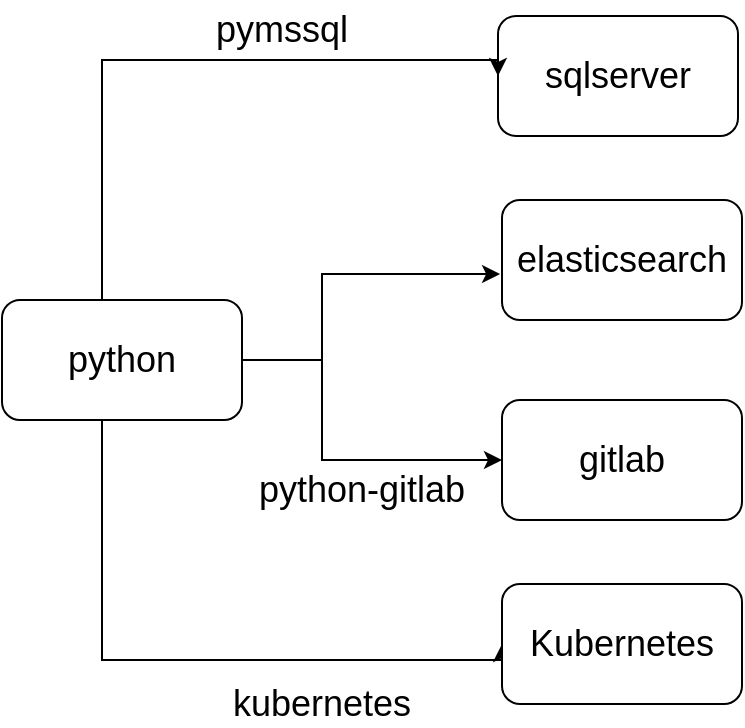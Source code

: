 <mxfile version="10.5.9" type="device"><diagram id="ffCKreLlVnVJFwFnpTyu" name="Page-1"><mxGraphModel dx="824" dy="496" grid="1" gridSize="10" guides="1" tooltips="1" connect="1" arrows="1" fold="1" page="1" pageScale="1" pageWidth="827" pageHeight="1169" math="0" shadow="0"><root><mxCell id="0"/><mxCell id="1" parent="0"/><mxCell id="su2cPpJzbBjwCvjxRJdT-1" value="&lt;font style=&quot;font-size: 18px&quot;&gt;sqlserver&lt;/font&gt;" style="rounded=1;whiteSpace=wrap;html=1;" vertex="1" parent="1"><mxGeometry x="538" y="138" width="120" height="60" as="geometry"/></mxCell><mxCell id="su2cPpJzbBjwCvjxRJdT-2" value="&lt;font style=&quot;font-size: 18px&quot;&gt;elasticsearch&lt;/font&gt;" style="rounded=1;whiteSpace=wrap;html=1;" vertex="1" parent="1"><mxGeometry x="540" y="230" width="120" height="60" as="geometry"/></mxCell><mxCell id="su2cPpJzbBjwCvjxRJdT-3" value="&lt;font style=&quot;font-size: 18px&quot;&gt;gitlab&lt;/font&gt;" style="rounded=1;whiteSpace=wrap;html=1;" vertex="1" parent="1"><mxGeometry x="540" y="330" width="120" height="60" as="geometry"/></mxCell><mxCell id="su2cPpJzbBjwCvjxRJdT-11" style="edgeStyle=orthogonalEdgeStyle;rounded=0;orthogonalLoop=1;jettySize=auto;html=1;entryX=-0.008;entryY=0.617;entryDx=0;entryDy=0;entryPerimeter=0;" edge="1" parent="1" source="su2cPpJzbBjwCvjxRJdT-4" target="su2cPpJzbBjwCvjxRJdT-2"><mxGeometry relative="1" as="geometry"><Array as="points"><mxPoint x="450" y="310"/><mxPoint x="450" y="267"/></Array></mxGeometry></mxCell><mxCell id="su2cPpJzbBjwCvjxRJdT-12" style="edgeStyle=orthogonalEdgeStyle;rounded=0;orthogonalLoop=1;jettySize=auto;html=1;entryX=0;entryY=0.5;entryDx=0;entryDy=0;" edge="1" parent="1" source="su2cPpJzbBjwCvjxRJdT-4" target="su2cPpJzbBjwCvjxRJdT-3"><mxGeometry relative="1" as="geometry"><Array as="points"><mxPoint x="450" y="310"/><mxPoint x="450" y="360"/></Array></mxGeometry></mxCell><mxCell id="su2cPpJzbBjwCvjxRJdT-13" style="edgeStyle=orthogonalEdgeStyle;rounded=0;orthogonalLoop=1;jettySize=auto;html=1;entryX=0;entryY=0.5;entryDx=0;entryDy=0;" edge="1" parent="1" source="su2cPpJzbBjwCvjxRJdT-4" target="su2cPpJzbBjwCvjxRJdT-1"><mxGeometry relative="1" as="geometry"><Array as="points"><mxPoint x="340" y="160"/></Array></mxGeometry></mxCell><mxCell id="su2cPpJzbBjwCvjxRJdT-14" style="edgeStyle=orthogonalEdgeStyle;rounded=0;orthogonalLoop=1;jettySize=auto;html=1;entryX=0;entryY=0.5;entryDx=0;entryDy=0;" edge="1" parent="1" source="su2cPpJzbBjwCvjxRJdT-4" target="su2cPpJzbBjwCvjxRJdT-10"><mxGeometry relative="1" as="geometry"><Array as="points"><mxPoint x="340" y="460"/></Array></mxGeometry></mxCell><mxCell id="su2cPpJzbBjwCvjxRJdT-4" value="&lt;font style=&quot;font-size: 18px&quot;&gt;python&lt;/font&gt;" style="rounded=1;whiteSpace=wrap;html=1;" vertex="1" parent="1"><mxGeometry x="290" y="280" width="120" height="60" as="geometry"/></mxCell><mxCell id="su2cPpJzbBjwCvjxRJdT-8" value="&lt;font style=&quot;font-size: 18px&quot;&gt;pymssql&lt;/font&gt;" style="text;html=1;strokeColor=none;fillColor=none;align=center;verticalAlign=middle;whiteSpace=wrap;rounded=0;" vertex="1" parent="1"><mxGeometry x="400" y="130" width="60" height="30" as="geometry"/></mxCell><mxCell id="su2cPpJzbBjwCvjxRJdT-10" value="&lt;font style=&quot;font-size: 18px&quot;&gt;Kubernetes&lt;/font&gt;" style="rounded=1;whiteSpace=wrap;html=1;" vertex="1" parent="1"><mxGeometry x="540" y="422" width="120" height="60" as="geometry"/></mxCell><mxCell id="su2cPpJzbBjwCvjxRJdT-15" value="&lt;font style=&quot;font-size: 18px&quot;&gt;python-gitlab&lt;/font&gt;" style="text;html=1;strokeColor=none;fillColor=none;align=center;verticalAlign=middle;whiteSpace=wrap;rounded=0;" vertex="1" parent="1"><mxGeometry x="410" y="360" width="120" height="30" as="geometry"/></mxCell><mxCell id="su2cPpJzbBjwCvjxRJdT-17" value="&lt;font style=&quot;font-size: 18px&quot;&gt;kubernetes&lt;/font&gt;" style="text;html=1;strokeColor=none;fillColor=none;align=center;verticalAlign=middle;whiteSpace=wrap;rounded=0;" vertex="1" parent="1"><mxGeometry x="410" y="472" width="80" height="20" as="geometry"/></mxCell></root></mxGraphModel></diagram></mxfile>